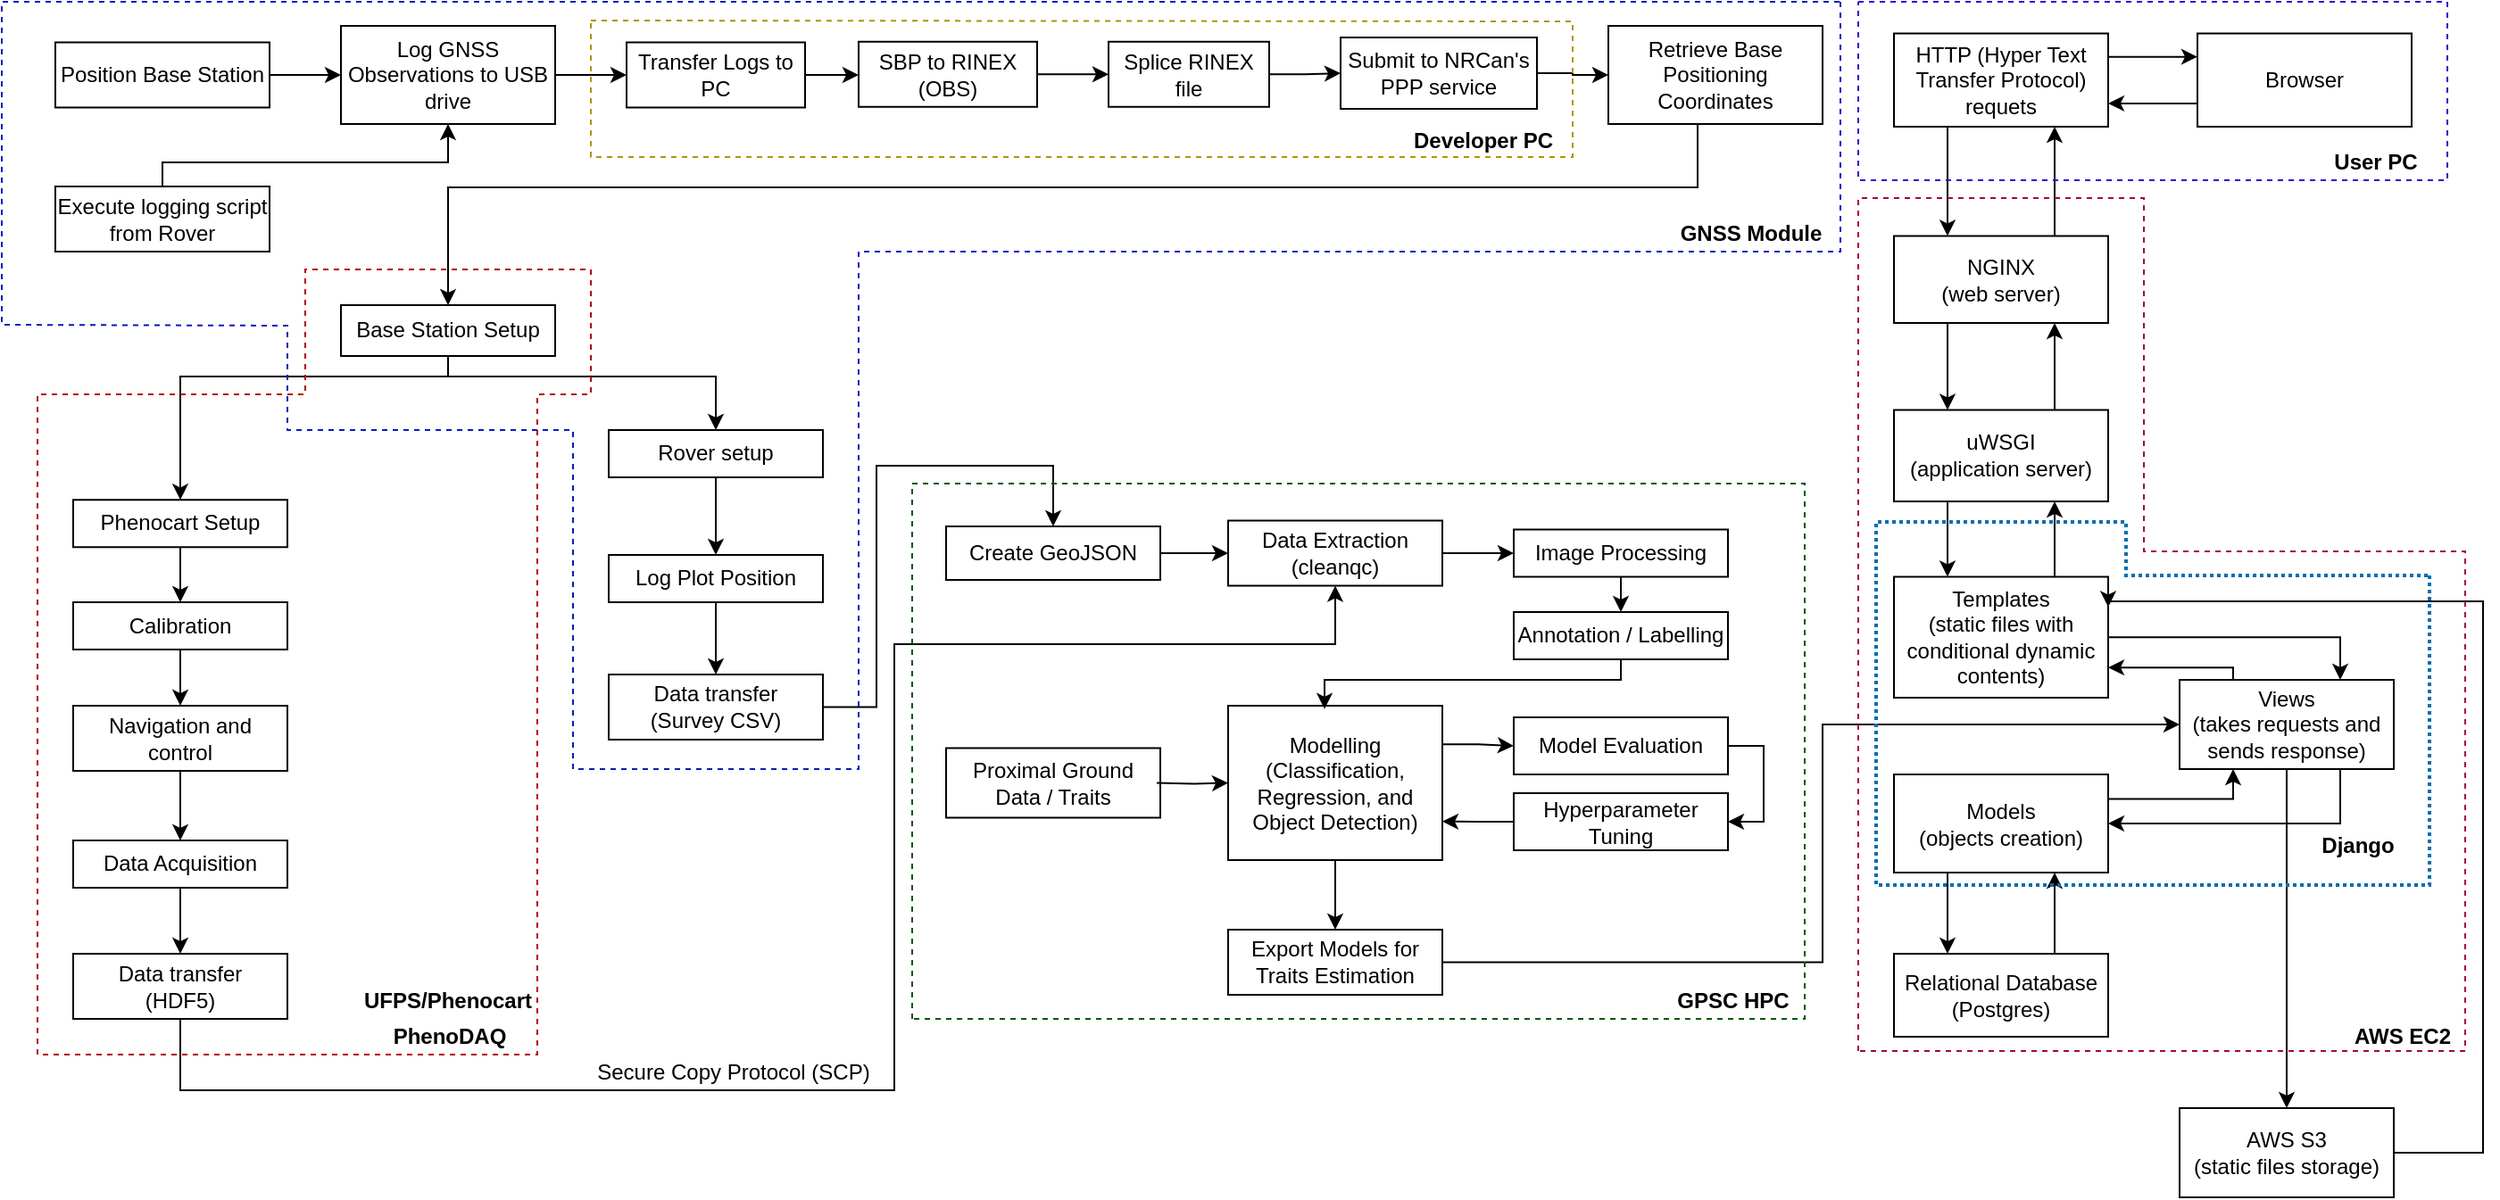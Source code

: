 <mxfile version="22.0.6" type="github">
  <diagram name="Complete" id="y3tzeOVp731qI052sBjQ">
    <mxGraphModel dx="954" dy="641" grid="1" gridSize="10" guides="1" tooltips="1" connect="1" arrows="1" fold="1" page="1" pageScale="1" pageWidth="850" pageHeight="1100" math="0" shadow="0">
      <root>
        <mxCell id="0" />
        <mxCell id="1" parent="0" />
        <mxCell id="EIoQqLv1L-An7SC59F_x-1" style="edgeStyle=orthogonalEdgeStyle;rounded=0;orthogonalLoop=1;jettySize=auto;html=1;exitX=1;exitY=0.5;exitDx=0;exitDy=0;entryX=0;entryY=0.5;entryDx=0;entryDy=0;" parent="1" source="EIoQqLv1L-An7SC59F_x-2" target="EIoQqLv1L-An7SC59F_x-6" edge="1">
          <mxGeometry relative="1" as="geometry" />
        </mxCell>
        <mxCell id="EIoQqLv1L-An7SC59F_x-2" value="Position Base Station" style="rounded=0;whiteSpace=wrap;html=1;fillColor=none;" parent="1" vertex="1">
          <mxGeometry x="170" y="142.75" width="120" height="36.5" as="geometry" />
        </mxCell>
        <mxCell id="EIoQqLv1L-An7SC59F_x-3" style="edgeStyle=orthogonalEdgeStyle;rounded=0;orthogonalLoop=1;jettySize=auto;html=1;exitX=0.5;exitY=0;exitDx=0;exitDy=0;entryX=0.5;entryY=1;entryDx=0;entryDy=0;" parent="1" source="EIoQqLv1L-An7SC59F_x-4" target="EIoQqLv1L-An7SC59F_x-6" edge="1">
          <mxGeometry relative="1" as="geometry">
            <Array as="points">
              <mxPoint x="230" y="210" />
              <mxPoint x="390" y="210" />
            </Array>
          </mxGeometry>
        </mxCell>
        <mxCell id="EIoQqLv1L-An7SC59F_x-4" value="Execute logging script from Rover" style="rounded=0;whiteSpace=wrap;html=1;fillColor=none;" parent="1" vertex="1">
          <mxGeometry x="170" y="223.5" width="120" height="36.5" as="geometry" />
        </mxCell>
        <mxCell id="xSzeaINusS-81ygbiBCG-10" style="edgeStyle=orthogonalEdgeStyle;rounded=0;orthogonalLoop=1;jettySize=auto;html=1;exitX=1;exitY=0.5;exitDx=0;exitDy=0;entryX=0;entryY=0.5;entryDx=0;entryDy=0;" parent="1" source="EIoQqLv1L-An7SC59F_x-6" target="xSzeaINusS-81ygbiBCG-8" edge="1">
          <mxGeometry relative="1" as="geometry" />
        </mxCell>
        <mxCell id="EIoQqLv1L-An7SC59F_x-6" value="Log GNSS Observations to USB drive" style="rounded=0;whiteSpace=wrap;html=1;fillColor=none;" parent="1" vertex="1">
          <mxGeometry x="330" y="133.5" width="120" height="55" as="geometry" />
        </mxCell>
        <mxCell id="EIoQqLv1L-An7SC59F_x-7" style="edgeStyle=orthogonalEdgeStyle;rounded=0;orthogonalLoop=1;jettySize=auto;html=1;exitX=1;exitY=0.5;exitDx=0;exitDy=0;entryX=0;entryY=0.5;entryDx=0;entryDy=0;" parent="1" source="EIoQqLv1L-An7SC59F_x-8" target="EIoQqLv1L-An7SC59F_x-10" edge="1">
          <mxGeometry relative="1" as="geometry" />
        </mxCell>
        <mxCell id="EIoQqLv1L-An7SC59F_x-8" value="SBP to RINEX (OBS)" style="rounded=0;whiteSpace=wrap;html=1;fillColor=none;" parent="1" vertex="1">
          <mxGeometry x="620" y="142.38" width="100" height="36.5" as="geometry" />
        </mxCell>
        <mxCell id="EIoQqLv1L-An7SC59F_x-9" style="edgeStyle=orthogonalEdgeStyle;rounded=0;orthogonalLoop=1;jettySize=auto;html=1;exitX=1;exitY=0.5;exitDx=0;exitDy=0;entryX=0;entryY=0.5;entryDx=0;entryDy=0;" parent="1" source="EIoQqLv1L-An7SC59F_x-10" target="EIoQqLv1L-An7SC59F_x-12" edge="1">
          <mxGeometry relative="1" as="geometry" />
        </mxCell>
        <mxCell id="EIoQqLv1L-An7SC59F_x-10" value="Splice RINEX file" style="rounded=0;whiteSpace=wrap;html=1;fillColor=none;" parent="1" vertex="1">
          <mxGeometry x="760" y="142.38" width="90" height="36.5" as="geometry" />
        </mxCell>
        <mxCell id="EIoQqLv1L-An7SC59F_x-11" style="edgeStyle=orthogonalEdgeStyle;rounded=0;orthogonalLoop=1;jettySize=auto;html=1;exitX=1;exitY=0.5;exitDx=0;exitDy=0;entryX=0;entryY=0.5;entryDx=0;entryDy=0;" parent="1" source="EIoQqLv1L-An7SC59F_x-12" target="EIoQqLv1L-An7SC59F_x-14" edge="1">
          <mxGeometry relative="1" as="geometry" />
        </mxCell>
        <mxCell id="EIoQqLv1L-An7SC59F_x-12" value="Submit to NRCan&#39;s PPP service" style="rounded=0;whiteSpace=wrap;html=1;fillColor=none;" parent="1" vertex="1">
          <mxGeometry x="890" y="140" width="110" height="40" as="geometry" />
        </mxCell>
        <mxCell id="EIoQqLv1L-An7SC59F_x-13" style="edgeStyle=orthogonalEdgeStyle;rounded=0;orthogonalLoop=1;jettySize=auto;html=1;exitX=0.5;exitY=1;exitDx=0;exitDy=0;entryX=0.5;entryY=0;entryDx=0;entryDy=0;" parent="1" source="EIoQqLv1L-An7SC59F_x-14" target="EIoQqLv1L-An7SC59F_x-17" edge="1">
          <mxGeometry relative="1" as="geometry">
            <Array as="points">
              <mxPoint x="1090" y="224" />
              <mxPoint x="390" y="224" />
            </Array>
          </mxGeometry>
        </mxCell>
        <mxCell id="EIoQqLv1L-An7SC59F_x-14" value="Retrieve Base Positioning Coordinates" style="rounded=0;whiteSpace=wrap;html=1;fillColor=none;" parent="1" vertex="1">
          <mxGeometry x="1040" y="133.5" width="120" height="55" as="geometry" />
        </mxCell>
        <mxCell id="EIoQqLv1L-An7SC59F_x-15" style="edgeStyle=orthogonalEdgeStyle;rounded=0;orthogonalLoop=1;jettySize=auto;html=1;exitX=0.5;exitY=1;exitDx=0;exitDy=0;entryX=0.5;entryY=0;entryDx=0;entryDy=0;" parent="1" source="EIoQqLv1L-An7SC59F_x-17" target="EIoQqLv1L-An7SC59F_x-19" edge="1">
          <mxGeometry relative="1" as="geometry">
            <Array as="points">
              <mxPoint x="390" y="330" />
              <mxPoint x="240" y="330" />
            </Array>
          </mxGeometry>
        </mxCell>
        <mxCell id="EIoQqLv1L-An7SC59F_x-16" style="edgeStyle=orthogonalEdgeStyle;rounded=0;orthogonalLoop=1;jettySize=auto;html=1;exitX=0.5;exitY=1;exitDx=0;exitDy=0;entryX=0.5;entryY=0;entryDx=0;entryDy=0;" parent="1" source="EIoQqLv1L-An7SC59F_x-17" target="EIoQqLv1L-An7SC59F_x-30" edge="1">
          <mxGeometry relative="1" as="geometry">
            <Array as="points">
              <mxPoint x="390" y="330" />
              <mxPoint x="540" y="330" />
            </Array>
          </mxGeometry>
        </mxCell>
        <mxCell id="EIoQqLv1L-An7SC59F_x-17" value="Base Station Setup" style="rounded=0;whiteSpace=wrap;html=1;fillColor=none;" parent="1" vertex="1">
          <mxGeometry x="330" y="290" width="120" height="28.5" as="geometry" />
        </mxCell>
        <mxCell id="EIoQqLv1L-An7SC59F_x-18" style="edgeStyle=orthogonalEdgeStyle;rounded=0;orthogonalLoop=1;jettySize=auto;html=1;exitX=0.5;exitY=1;exitDx=0;exitDy=0;entryX=0.5;entryY=0;entryDx=0;entryDy=0;" parent="1" source="EIoQqLv1L-An7SC59F_x-19" target="EIoQqLv1L-An7SC59F_x-21" edge="1">
          <mxGeometry relative="1" as="geometry" />
        </mxCell>
        <mxCell id="EIoQqLv1L-An7SC59F_x-19" value="Phenocart Setup" style="rounded=0;whiteSpace=wrap;html=1;fillColor=none;" parent="1" vertex="1">
          <mxGeometry x="180" y="399.13" width="120" height="26.5" as="geometry" />
        </mxCell>
        <mxCell id="EIoQqLv1L-An7SC59F_x-20" style="edgeStyle=orthogonalEdgeStyle;rounded=0;orthogonalLoop=1;jettySize=auto;html=1;exitX=0.5;exitY=1;exitDx=0;exitDy=0;entryX=0.5;entryY=0;entryDx=0;entryDy=0;" parent="1" source="EIoQqLv1L-An7SC59F_x-21" target="EIoQqLv1L-An7SC59F_x-23" edge="1">
          <mxGeometry relative="1" as="geometry" />
        </mxCell>
        <mxCell id="EIoQqLv1L-An7SC59F_x-21" value="Calibration" style="rounded=0;whiteSpace=wrap;html=1;fillColor=none;" parent="1" vertex="1">
          <mxGeometry x="180" y="456.5" width="120" height="26.5" as="geometry" />
        </mxCell>
        <mxCell id="EIoQqLv1L-An7SC59F_x-22" style="edgeStyle=orthogonalEdgeStyle;rounded=0;orthogonalLoop=1;jettySize=auto;html=1;exitX=0.5;exitY=1;exitDx=0;exitDy=0;entryX=0.5;entryY=0;entryDx=0;entryDy=0;" parent="1" source="EIoQqLv1L-An7SC59F_x-23" target="EIoQqLv1L-An7SC59F_x-25" edge="1">
          <mxGeometry relative="1" as="geometry" />
        </mxCell>
        <mxCell id="EIoQqLv1L-An7SC59F_x-23" value="Navigation and control" style="rounded=0;whiteSpace=wrap;html=1;fillColor=none;" parent="1" vertex="1">
          <mxGeometry x="180" y="514.5" width="120" height="36.5" as="geometry" />
        </mxCell>
        <mxCell id="EIoQqLv1L-An7SC59F_x-24" style="edgeStyle=orthogonalEdgeStyle;rounded=0;orthogonalLoop=1;jettySize=auto;html=1;exitX=0.5;exitY=1;exitDx=0;exitDy=0;entryX=0.5;entryY=0;entryDx=0;entryDy=0;" parent="1" source="EIoQqLv1L-An7SC59F_x-25" target="EIoQqLv1L-An7SC59F_x-27" edge="1">
          <mxGeometry relative="1" as="geometry" />
        </mxCell>
        <mxCell id="EIoQqLv1L-An7SC59F_x-25" value="Data Acquisition" style="rounded=0;whiteSpace=wrap;html=1;fillColor=none;" parent="1" vertex="1">
          <mxGeometry x="180" y="590" width="120" height="26.5" as="geometry" />
        </mxCell>
        <mxCell id="04zkGbfsQcUfVDSzJjtB-3" style="edgeStyle=orthogonalEdgeStyle;rounded=0;orthogonalLoop=1;jettySize=auto;html=1;exitX=0.5;exitY=1;exitDx=0;exitDy=0;entryX=0.5;entryY=1;entryDx=0;entryDy=0;" edge="1" parent="1" source="EIoQqLv1L-An7SC59F_x-27" target="EIoQqLv1L-An7SC59F_x-38">
          <mxGeometry relative="1" as="geometry">
            <Array as="points">
              <mxPoint x="240" y="730" />
              <mxPoint x="640" y="730" />
              <mxPoint x="640" y="480" />
              <mxPoint x="887" y="480" />
            </Array>
          </mxGeometry>
        </mxCell>
        <mxCell id="EIoQqLv1L-An7SC59F_x-27" value="Data transfer&lt;br&gt;(HDF5)" style="rounded=0;whiteSpace=wrap;html=1;fillColor=none;" parent="1" vertex="1">
          <mxGeometry x="180" y="653.5" width="120" height="36.5" as="geometry" />
        </mxCell>
        <mxCell id="EIoQqLv1L-An7SC59F_x-29" style="edgeStyle=orthogonalEdgeStyle;rounded=0;orthogonalLoop=1;jettySize=auto;html=1;exitX=0.5;exitY=1;exitDx=0;exitDy=0;entryX=0.5;entryY=0;entryDx=0;entryDy=0;" parent="1" source="EIoQqLv1L-An7SC59F_x-30" target="EIoQqLv1L-An7SC59F_x-32" edge="1">
          <mxGeometry relative="1" as="geometry" />
        </mxCell>
        <mxCell id="EIoQqLv1L-An7SC59F_x-30" value="Rover setup" style="rounded=0;whiteSpace=wrap;html=1;fillColor=none;" parent="1" vertex="1">
          <mxGeometry x="480" y="360" width="120" height="26.5" as="geometry" />
        </mxCell>
        <mxCell id="EIoQqLv1L-An7SC59F_x-31" style="edgeStyle=orthogonalEdgeStyle;rounded=0;orthogonalLoop=1;jettySize=auto;html=1;exitX=0.5;exitY=1;exitDx=0;exitDy=0;entryX=0.5;entryY=0;entryDx=0;entryDy=0;" parent="1" source="EIoQqLv1L-An7SC59F_x-32" target="EIoQqLv1L-An7SC59F_x-34" edge="1">
          <mxGeometry relative="1" as="geometry" />
        </mxCell>
        <mxCell id="EIoQqLv1L-An7SC59F_x-32" value="Log Plot Position" style="rounded=0;whiteSpace=wrap;html=1;fillColor=none;" parent="1" vertex="1">
          <mxGeometry x="480" y="430" width="120" height="26.5" as="geometry" />
        </mxCell>
        <mxCell id="xAsmkoYTmVXc8flxGDUQ-5" style="edgeStyle=orthogonalEdgeStyle;rounded=0;orthogonalLoop=1;jettySize=auto;html=1;exitX=1;exitY=0.5;exitDx=0;exitDy=0;entryX=0.5;entryY=0;entryDx=0;entryDy=0;" parent="1" source="EIoQqLv1L-An7SC59F_x-34" target="EIoQqLv1L-An7SC59F_x-36" edge="1">
          <mxGeometry relative="1" as="geometry">
            <Array as="points">
              <mxPoint x="630" y="515" />
              <mxPoint x="630" y="380" />
              <mxPoint x="729" y="380" />
            </Array>
          </mxGeometry>
        </mxCell>
        <mxCell id="EIoQqLv1L-An7SC59F_x-34" value="Data transfer &lt;br&gt;(Survey CSV)" style="rounded=0;whiteSpace=wrap;html=1;fillColor=none;" parent="1" vertex="1">
          <mxGeometry x="480" y="497" width="120" height="36.5" as="geometry" />
        </mxCell>
        <mxCell id="04zkGbfsQcUfVDSzJjtB-2" style="edgeStyle=orthogonalEdgeStyle;rounded=0;orthogonalLoop=1;jettySize=auto;html=1;exitX=1;exitY=0.5;exitDx=0;exitDy=0;entryX=0;entryY=0.5;entryDx=0;entryDy=0;" edge="1" parent="1" source="EIoQqLv1L-An7SC59F_x-36" target="EIoQqLv1L-An7SC59F_x-38">
          <mxGeometry relative="1" as="geometry" />
        </mxCell>
        <mxCell id="EIoQqLv1L-An7SC59F_x-36" value="Create GeoJSON" style="rounded=0;whiteSpace=wrap;html=1;fillColor=none;" parent="1" vertex="1">
          <mxGeometry x="669" y="414" width="120" height="30" as="geometry" />
        </mxCell>
        <mxCell id="xAsmkoYTmVXc8flxGDUQ-9" style="edgeStyle=orthogonalEdgeStyle;rounded=0;orthogonalLoop=1;jettySize=auto;html=1;exitX=1;exitY=0.5;exitDx=0;exitDy=0;entryX=0;entryY=0.5;entryDx=0;entryDy=0;" parent="1" source="EIoQqLv1L-An7SC59F_x-38" target="EIoQqLv1L-An7SC59F_x-40" edge="1">
          <mxGeometry relative="1" as="geometry" />
        </mxCell>
        <mxCell id="EIoQqLv1L-An7SC59F_x-38" value="Data Extraction&lt;br&gt;(cleanqc)" style="rounded=0;whiteSpace=wrap;html=1;fillColor=none;" parent="1" vertex="1">
          <mxGeometry x="827" y="410.75" width="120" height="36.5" as="geometry" />
        </mxCell>
        <mxCell id="04zkGbfsQcUfVDSzJjtB-1" style="edgeStyle=orthogonalEdgeStyle;rounded=0;orthogonalLoop=1;jettySize=auto;html=1;exitX=0.5;exitY=1;exitDx=0;exitDy=0;entryX=0.5;entryY=0;entryDx=0;entryDy=0;" edge="1" parent="1" source="EIoQqLv1L-An7SC59F_x-40" target="EIoQqLv1L-An7SC59F_x-41">
          <mxGeometry relative="1" as="geometry" />
        </mxCell>
        <mxCell id="EIoQqLv1L-An7SC59F_x-40" value="Image Processing" style="rounded=0;whiteSpace=wrap;html=1;fillColor=none;" parent="1" vertex="1">
          <mxGeometry x="987" y="415.75" width="120" height="26.5" as="geometry" />
        </mxCell>
        <mxCell id="EIoQqLv1L-An7SC59F_x-41" value="Annotation / Labelling" style="rounded=0;whiteSpace=wrap;html=1;fillColor=none;" parent="1" vertex="1">
          <mxGeometry x="987" y="462" width="120" height="26.5" as="geometry" />
        </mxCell>
        <mxCell id="EIoQqLv1L-An7SC59F_x-42" style="edgeStyle=orthogonalEdgeStyle;rounded=0;orthogonalLoop=1;jettySize=auto;html=1;exitX=0.5;exitY=1;exitDx=0;exitDy=0;" parent="1" source="EIoQqLv1L-An7SC59F_x-43" target="EIoQqLv1L-An7SC59F_x-50" edge="1">
          <mxGeometry relative="1" as="geometry" />
        </mxCell>
        <mxCell id="jn7o5Xkk-PxlietVmYXm-3" style="edgeStyle=orthogonalEdgeStyle;rounded=0;orthogonalLoop=1;jettySize=auto;html=1;exitX=1;exitY=0.25;exitDx=0;exitDy=0;entryX=0;entryY=0.5;entryDx=0;entryDy=0;" parent="1" source="EIoQqLv1L-An7SC59F_x-43" target="EIoQqLv1L-An7SC59F_x-48" edge="1">
          <mxGeometry relative="1" as="geometry" />
        </mxCell>
        <mxCell id="EIoQqLv1L-An7SC59F_x-43" value="Modelling (Classification, Regression, and Object Detection)" style="rounded=0;whiteSpace=wrap;html=1;fillColor=none;" parent="1" vertex="1">
          <mxGeometry x="827" y="514.5" width="120" height="86.5" as="geometry" />
        </mxCell>
        <mxCell id="EIoQqLv1L-An7SC59F_x-44" style="edgeStyle=orthogonalEdgeStyle;rounded=0;orthogonalLoop=1;jettySize=auto;html=1;exitX=1;exitY=0.5;exitDx=0;exitDy=0;entryX=0;entryY=0.5;entryDx=0;entryDy=0;" parent="1" target="EIoQqLv1L-An7SC59F_x-43" edge="1">
          <mxGeometry relative="1" as="geometry">
            <mxPoint x="787" y="557.75" as="sourcePoint" />
          </mxGeometry>
        </mxCell>
        <mxCell id="EIoQqLv1L-An7SC59F_x-45" value="Proximal Ground Data / Traits" style="rounded=0;whiteSpace=wrap;html=1;fillColor=none;" parent="1" vertex="1">
          <mxGeometry x="669" y="538.25" width="120" height="39" as="geometry" />
        </mxCell>
        <mxCell id="xAsmkoYTmVXc8flxGDUQ-6" style="edgeStyle=orthogonalEdgeStyle;rounded=0;orthogonalLoop=1;jettySize=auto;html=1;exitX=1;exitY=0.5;exitDx=0;exitDy=0;entryX=1;entryY=0.5;entryDx=0;entryDy=0;" parent="1" source="EIoQqLv1L-An7SC59F_x-48" target="EIoQqLv1L-An7SC59F_x-52" edge="1">
          <mxGeometry relative="1" as="geometry" />
        </mxCell>
        <mxCell id="EIoQqLv1L-An7SC59F_x-48" value="Model Evaluation" style="rounded=0;whiteSpace=wrap;html=1;fillColor=none;" parent="1" vertex="1">
          <mxGeometry x="987" y="521" width="120" height="32" as="geometry" />
        </mxCell>
        <mxCell id="04zkGbfsQcUfVDSzJjtB-5" style="edgeStyle=orthogonalEdgeStyle;rounded=0;orthogonalLoop=1;jettySize=auto;html=1;exitX=1;exitY=0.5;exitDx=0;exitDy=0;entryX=0;entryY=0.5;entryDx=0;entryDy=0;" edge="1" parent="1" source="EIoQqLv1L-An7SC59F_x-50" target="EIoQqLv1L-An7SC59F_x-65">
          <mxGeometry relative="1" as="geometry">
            <Array as="points">
              <mxPoint x="1160" y="658" />
              <mxPoint x="1160" y="525" />
            </Array>
          </mxGeometry>
        </mxCell>
        <mxCell id="EIoQqLv1L-An7SC59F_x-50" value="Export Models for Traits Estimation" style="rounded=0;whiteSpace=wrap;html=1;fillColor=none;" parent="1" vertex="1">
          <mxGeometry x="827" y="640" width="120" height="36.5" as="geometry" />
        </mxCell>
        <mxCell id="EIoQqLv1L-An7SC59F_x-51" style="edgeStyle=orthogonalEdgeStyle;rounded=0;orthogonalLoop=1;jettySize=auto;html=1;exitX=0;exitY=0.5;exitDx=0;exitDy=0;entryX=1;entryY=0.75;entryDx=0;entryDy=0;" parent="1" source="EIoQqLv1L-An7SC59F_x-52" target="EIoQqLv1L-An7SC59F_x-43" edge="1">
          <mxGeometry relative="1" as="geometry" />
        </mxCell>
        <mxCell id="EIoQqLv1L-An7SC59F_x-52" value="Hyperparameter Tuning" style="rounded=0;whiteSpace=wrap;html=1;fillColor=none;" parent="1" vertex="1">
          <mxGeometry x="987" y="563.5" width="120" height="32" as="geometry" />
        </mxCell>
        <mxCell id="EIoQqLv1L-An7SC59F_x-53" style="edgeStyle=orthogonalEdgeStyle;rounded=0;orthogonalLoop=1;jettySize=auto;html=1;exitX=0.5;exitY=1;exitDx=0;exitDy=0;entryX=0.45;entryY=0.022;entryDx=0;entryDy=0;entryPerimeter=0;" parent="1" source="EIoQqLv1L-An7SC59F_x-41" target="EIoQqLv1L-An7SC59F_x-43" edge="1">
          <mxGeometry relative="1" as="geometry">
            <Array as="points">
              <mxPoint x="1047" y="500" />
              <mxPoint x="881" y="500" />
            </Array>
          </mxGeometry>
        </mxCell>
        <mxCell id="EIoQqLv1L-An7SC59F_x-54" style="edgeStyle=orthogonalEdgeStyle;rounded=0;orthogonalLoop=1;jettySize=auto;html=1;exitX=0.25;exitY=1;exitDx=0;exitDy=0;entryX=0.25;entryY=0;entryDx=0;entryDy=0;" parent="1" source="EIoQqLv1L-An7SC59F_x-55" target="EIoQqLv1L-An7SC59F_x-58" edge="1">
          <mxGeometry relative="1" as="geometry" />
        </mxCell>
        <mxCell id="xSzeaINusS-81ygbiBCG-4" style="edgeStyle=orthogonalEdgeStyle;rounded=0;orthogonalLoop=1;jettySize=auto;html=1;exitX=1;exitY=0.25;exitDx=0;exitDy=0;entryX=0;entryY=0.25;entryDx=0;entryDy=0;" parent="1" source="EIoQqLv1L-An7SC59F_x-55" target="xSzeaINusS-81ygbiBCG-1" edge="1">
          <mxGeometry relative="1" as="geometry" />
        </mxCell>
        <mxCell id="EIoQqLv1L-An7SC59F_x-55" value="HTTP (Hyper Text Transfer Protocol) requets" style="rounded=0;whiteSpace=wrap;html=1;fillColor=none;labelBackgroundColor=none;" parent="1" vertex="1">
          <mxGeometry x="1200" y="137.75" width="120" height="52.25" as="geometry" />
        </mxCell>
        <mxCell id="EIoQqLv1L-An7SC59F_x-57" style="edgeStyle=orthogonalEdgeStyle;rounded=0;orthogonalLoop=1;jettySize=auto;html=1;exitX=0.75;exitY=0;exitDx=0;exitDy=0;entryX=0.75;entryY=1;entryDx=0;entryDy=0;" parent="1" source="EIoQqLv1L-An7SC59F_x-58" target="EIoQqLv1L-An7SC59F_x-55" edge="1">
          <mxGeometry relative="1" as="geometry" />
        </mxCell>
        <mxCell id="xSzeaINusS-81ygbiBCG-2" style="edgeStyle=orthogonalEdgeStyle;rounded=0;orthogonalLoop=1;jettySize=auto;html=1;exitX=0.25;exitY=1;exitDx=0;exitDy=0;entryX=0.25;entryY=0;entryDx=0;entryDy=0;" parent="1" source="EIoQqLv1L-An7SC59F_x-58" target="EIoQqLv1L-An7SC59F_x-61" edge="1">
          <mxGeometry relative="1" as="geometry" />
        </mxCell>
        <mxCell id="EIoQqLv1L-An7SC59F_x-58" value="NGINX&lt;br&gt;(web server)" style="rounded=0;whiteSpace=wrap;html=1;fillColor=none;" parent="1" vertex="1">
          <mxGeometry x="1200" y="251.25" width="120" height="48.75" as="geometry" />
        </mxCell>
        <mxCell id="EIoQqLv1L-An7SC59F_x-59" style="edgeStyle=orthogonalEdgeStyle;rounded=0;orthogonalLoop=1;jettySize=auto;html=1;exitX=0.25;exitY=1;exitDx=0;exitDy=0;entryX=0.25;entryY=0;entryDx=0;entryDy=0;" parent="1" source="EIoQqLv1L-An7SC59F_x-61" target="EIoQqLv1L-An7SC59F_x-71" edge="1">
          <mxGeometry relative="1" as="geometry" />
        </mxCell>
        <mxCell id="EIoQqLv1L-An7SC59F_x-60" style="edgeStyle=orthogonalEdgeStyle;rounded=0;orthogonalLoop=1;jettySize=auto;html=1;exitX=0.75;exitY=0;exitDx=0;exitDy=0;entryX=0.75;entryY=1;entryDx=0;entryDy=0;" parent="1" source="EIoQqLv1L-An7SC59F_x-61" target="EIoQqLv1L-An7SC59F_x-58" edge="1">
          <mxGeometry relative="1" as="geometry" />
        </mxCell>
        <mxCell id="EIoQqLv1L-An7SC59F_x-61" value="uWSGI&lt;br&gt;(application server)" style="rounded=0;whiteSpace=wrap;html=1;fillColor=none;" parent="1" vertex="1">
          <mxGeometry x="1200" y="348.75" width="120" height="51.25" as="geometry" />
        </mxCell>
        <mxCell id="EIoQqLv1L-An7SC59F_x-62" style="edgeStyle=orthogonalEdgeStyle;rounded=0;orthogonalLoop=1;jettySize=auto;html=1;exitX=0.75;exitY=1;exitDx=0;exitDy=0;entryX=1;entryY=0.5;entryDx=0;entryDy=0;" parent="1" source="EIoQqLv1L-An7SC59F_x-65" target="EIoQqLv1L-An7SC59F_x-68" edge="1">
          <mxGeometry relative="1" as="geometry" />
        </mxCell>
        <mxCell id="EIoQqLv1L-An7SC59F_x-63" style="edgeStyle=orthogonalEdgeStyle;rounded=0;orthogonalLoop=1;jettySize=auto;html=1;exitX=0.5;exitY=1;exitDx=0;exitDy=0;" parent="1" source="EIoQqLv1L-An7SC59F_x-65" target="EIoQqLv1L-An7SC59F_x-73" edge="1">
          <mxGeometry relative="1" as="geometry">
            <mxPoint x="1420" y="670" as="targetPoint" />
          </mxGeometry>
        </mxCell>
        <mxCell id="EIoQqLv1L-An7SC59F_x-64" style="edgeStyle=orthogonalEdgeStyle;rounded=0;orthogonalLoop=1;jettySize=auto;html=1;exitX=0.25;exitY=0;exitDx=0;exitDy=0;entryX=1;entryY=0.75;entryDx=0;entryDy=0;" parent="1" source="EIoQqLv1L-An7SC59F_x-65" target="EIoQqLv1L-An7SC59F_x-71" edge="1">
          <mxGeometry relative="1" as="geometry">
            <Array as="points">
              <mxPoint x="1390" y="493" />
            </Array>
          </mxGeometry>
        </mxCell>
        <mxCell id="EIoQqLv1L-An7SC59F_x-65" value="Views &lt;br&gt;(takes requests and sends response)" style="rounded=0;whiteSpace=wrap;html=1;fillColor=none;" parent="1" vertex="1">
          <mxGeometry x="1360" y="500" width="120" height="50" as="geometry" />
        </mxCell>
        <mxCell id="EIoQqLv1L-An7SC59F_x-66" style="edgeStyle=orthogonalEdgeStyle;rounded=0;orthogonalLoop=1;jettySize=auto;html=1;exitX=0.25;exitY=1;exitDx=0;exitDy=0;entryX=0.25;entryY=0;entryDx=0;entryDy=0;" parent="1" source="EIoQqLv1L-An7SC59F_x-68" target="EIoQqLv1L-An7SC59F_x-75" edge="1">
          <mxGeometry relative="1" as="geometry" />
        </mxCell>
        <mxCell id="EIoQqLv1L-An7SC59F_x-67" style="edgeStyle=orthogonalEdgeStyle;rounded=0;orthogonalLoop=1;jettySize=auto;html=1;exitX=1;exitY=0.25;exitDx=0;exitDy=0;entryX=0.25;entryY=1;entryDx=0;entryDy=0;" parent="1" source="EIoQqLv1L-An7SC59F_x-68" target="EIoQqLv1L-An7SC59F_x-65" edge="1">
          <mxGeometry relative="1" as="geometry">
            <Array as="points">
              <mxPoint x="1390" y="567" />
            </Array>
          </mxGeometry>
        </mxCell>
        <mxCell id="EIoQqLv1L-An7SC59F_x-68" value="Models&lt;br&gt;(objects creation)" style="rounded=0;whiteSpace=wrap;html=1;fillColor=none;" parent="1" vertex="1">
          <mxGeometry x="1200" y="553" width="120" height="55" as="geometry" />
        </mxCell>
        <mxCell id="EIoQqLv1L-An7SC59F_x-69" style="edgeStyle=orthogonalEdgeStyle;rounded=0;orthogonalLoop=1;jettySize=auto;html=1;exitX=0.75;exitY=0;exitDx=0;exitDy=0;entryX=0.75;entryY=1;entryDx=0;entryDy=0;" parent="1" source="EIoQqLv1L-An7SC59F_x-71" target="EIoQqLv1L-An7SC59F_x-61" edge="1">
          <mxGeometry relative="1" as="geometry" />
        </mxCell>
        <mxCell id="EIoQqLv1L-An7SC59F_x-70" style="edgeStyle=orthogonalEdgeStyle;rounded=0;orthogonalLoop=1;jettySize=auto;html=1;exitX=1;exitY=0.5;exitDx=0;exitDy=0;entryX=0.75;entryY=0;entryDx=0;entryDy=0;" parent="1" source="EIoQqLv1L-An7SC59F_x-71" target="EIoQqLv1L-An7SC59F_x-65" edge="1">
          <mxGeometry relative="1" as="geometry" />
        </mxCell>
        <mxCell id="EIoQqLv1L-An7SC59F_x-71" value="Templates&lt;br&gt;(static files with conditional dynamic contents)" style="rounded=0;whiteSpace=wrap;html=1;fillColor=none;" parent="1" vertex="1">
          <mxGeometry x="1200" y="442.25" width="120" height="67.75" as="geometry" />
        </mxCell>
        <mxCell id="xAsmkoYTmVXc8flxGDUQ-10" style="edgeStyle=orthogonalEdgeStyle;rounded=0;orthogonalLoop=1;jettySize=auto;html=1;exitX=1;exitY=0.5;exitDx=0;exitDy=0;entryX=1;entryY=0.25;entryDx=0;entryDy=0;" parent="1" source="EIoQqLv1L-An7SC59F_x-73" target="EIoQqLv1L-An7SC59F_x-71" edge="1">
          <mxGeometry relative="1" as="geometry">
            <Array as="points">
              <mxPoint x="1530" y="765" />
              <mxPoint x="1530" y="456" />
            </Array>
          </mxGeometry>
        </mxCell>
        <mxCell id="EIoQqLv1L-An7SC59F_x-73" value="AWS S3&lt;br&gt;(static files storage)" style="rounded=0;whiteSpace=wrap;html=1;fillColor=none;" parent="1" vertex="1">
          <mxGeometry x="1360" y="740" width="120" height="50" as="geometry" />
        </mxCell>
        <mxCell id="EIoQqLv1L-An7SC59F_x-74" style="edgeStyle=orthogonalEdgeStyle;rounded=0;orthogonalLoop=1;jettySize=auto;html=1;exitX=0.75;exitY=0;exitDx=0;exitDy=0;entryX=0.75;entryY=1;entryDx=0;entryDy=0;" parent="1" source="EIoQqLv1L-An7SC59F_x-75" target="EIoQqLv1L-An7SC59F_x-68" edge="1">
          <mxGeometry relative="1" as="geometry" />
        </mxCell>
        <mxCell id="jn7o5Xkk-PxlietVmYXm-5" value="" style="endArrow=none;dashed=1;html=1;rounded=0;fillColor=#0050ef;strokeColor=#001DBC;" parent="1" edge="1">
          <mxGeometry width="50" height="50" relative="1" as="geometry">
            <mxPoint x="1170" y="120" as="sourcePoint" />
            <mxPoint x="1170" y="120" as="targetPoint" />
            <Array as="points">
              <mxPoint x="1170" y="260" />
              <mxPoint x="620" y="260" />
              <mxPoint x="620" y="550" />
              <mxPoint x="460" y="550" />
              <mxPoint x="460" y="360" />
              <mxPoint x="300" y="360" />
              <mxPoint x="300" y="301.5" />
              <mxPoint x="140" y="301" />
              <mxPoint x="140" y="120" />
            </Array>
          </mxGeometry>
        </mxCell>
        <mxCell id="EIoQqLv1L-An7SC59F_x-75" value="Relational Database&lt;br&gt;(Postgres)" style="rounded=0;whiteSpace=wrap;html=1;fillColor=none;" parent="1" vertex="1">
          <mxGeometry x="1200" y="653.5" width="120" height="46.5" as="geometry" />
        </mxCell>
        <mxCell id="jn7o5Xkk-PxlietVmYXm-6" value="" style="endArrow=none;dashed=1;html=1;rounded=0;fillColor=#e51400;strokeColor=#B20000;" parent="1" edge="1">
          <mxGeometry width="50" height="50" relative="1" as="geometry">
            <mxPoint x="160" y="710" as="sourcePoint" />
            <mxPoint x="160" y="710" as="targetPoint" />
            <Array as="points">
              <mxPoint x="160" y="340" />
              <mxPoint x="310" y="340" />
              <mxPoint x="310" y="270" />
              <mxPoint x="470" y="270" />
              <mxPoint x="470" y="340" />
              <mxPoint x="440" y="340" />
              <mxPoint x="440" y="710" />
            </Array>
          </mxGeometry>
        </mxCell>
        <mxCell id="jn7o5Xkk-PxlietVmYXm-8" value="" style="endArrow=none;dashed=1;html=1;rounded=0;fillColor=#008a00;strokeColor=#005700;" parent="1" edge="1">
          <mxGeometry width="50" height="50" relative="1" as="geometry">
            <mxPoint x="650" y="690" as="sourcePoint" />
            <mxPoint x="650" y="690" as="targetPoint" />
            <Array as="points">
              <mxPoint x="650" y="390" />
              <mxPoint x="1150" y="390" />
              <mxPoint x="1150" y="690" />
            </Array>
          </mxGeometry>
        </mxCell>
        <mxCell id="jn7o5Xkk-PxlietVmYXm-9" value="" style="endArrow=none;dashed=1;html=1;rounded=0;fillColor=#d80073;strokeColor=#A50040;" parent="1" edge="1">
          <mxGeometry width="50" height="50" relative="1" as="geometry">
            <mxPoint x="1180" y="708" as="sourcePoint" />
            <mxPoint x="1180" y="708" as="targetPoint" />
            <Array as="points">
              <mxPoint x="1180" y="230" />
              <mxPoint x="1340" y="230" />
              <mxPoint x="1340" y="428" />
              <mxPoint x="1520" y="428" />
              <mxPoint x="1520" y="708" />
            </Array>
          </mxGeometry>
        </mxCell>
        <mxCell id="jn7o5Xkk-PxlietVmYXm-10" value="&lt;b&gt;GNSS Module&lt;/b&gt;" style="text;html=1;strokeColor=none;fillColor=none;align=center;verticalAlign=middle;whiteSpace=wrap;rounded=0;" parent="1" vertex="1">
          <mxGeometry x="1070" y="240" width="100" height="20" as="geometry" />
        </mxCell>
        <mxCell id="jn7o5Xkk-PxlietVmYXm-12" value="&lt;b&gt;UFPS/Phenocart&lt;/b&gt;" style="text;html=1;strokeColor=none;fillColor=none;align=center;verticalAlign=middle;whiteSpace=wrap;rounded=0;" parent="1" vertex="1">
          <mxGeometry x="345" y="670" width="90" height="20" as="geometry" />
        </mxCell>
        <mxCell id="jn7o5Xkk-PxlietVmYXm-13" value="&lt;b&gt;GPSC HPC&lt;/b&gt;" style="text;html=1;strokeColor=none;fillColor=none;align=center;verticalAlign=middle;whiteSpace=wrap;rounded=0;" parent="1" vertex="1">
          <mxGeometry x="1070" y="670" width="80" height="20" as="geometry" />
        </mxCell>
        <mxCell id="jn7o5Xkk-PxlietVmYXm-14" value="&lt;b&gt;AWS EC2&lt;/b&gt;" style="text;html=1;strokeColor=none;fillColor=none;align=center;verticalAlign=middle;whiteSpace=wrap;rounded=0;" parent="1" vertex="1">
          <mxGeometry x="1450" y="690" width="70" height="20" as="geometry" />
        </mxCell>
        <mxCell id="jn7o5Xkk-PxlietVmYXm-16" value="&lt;b&gt;PhenoDAQ&lt;/b&gt;" style="text;html=1;strokeColor=none;fillColor=none;align=center;verticalAlign=middle;whiteSpace=wrap;rounded=0;" parent="1" vertex="1">
          <mxGeometry x="346" y="690" width="90" height="20" as="geometry" />
        </mxCell>
        <mxCell id="jn7o5Xkk-PxlietVmYXm-20" value="" style="endArrow=none;dashed=1;html=1;strokeWidth=2;rounded=0;fillColor=#1ba1e2;strokeColor=#006EAF;dashPattern=1 1;" parent="1" edge="1">
          <mxGeometry width="50" height="50" relative="1" as="geometry">
            <mxPoint x="1500" y="441.5" as="sourcePoint" />
            <mxPoint x="1500" y="441.5" as="targetPoint" />
            <Array as="points">
              <mxPoint x="1500" y="615" />
              <mxPoint x="1190" y="615" />
              <mxPoint x="1190" y="411.5" />
              <mxPoint x="1330" y="411.5" />
              <mxPoint x="1330" y="441.5" />
            </Array>
          </mxGeometry>
        </mxCell>
        <mxCell id="jn7o5Xkk-PxlietVmYXm-23" value="&lt;b&gt;Django&lt;/b&gt;" style="text;html=1;strokeColor=none;fillColor=none;align=center;verticalAlign=middle;whiteSpace=wrap;rounded=0;" parent="1" vertex="1">
          <mxGeometry x="1420" y="578" width="80" height="30" as="geometry" />
        </mxCell>
        <mxCell id="xSzeaINusS-81ygbiBCG-5" style="edgeStyle=orthogonalEdgeStyle;rounded=0;orthogonalLoop=1;jettySize=auto;html=1;exitX=0;exitY=0.75;exitDx=0;exitDy=0;entryX=1;entryY=0.75;entryDx=0;entryDy=0;" parent="1" source="xSzeaINusS-81ygbiBCG-1" target="EIoQqLv1L-An7SC59F_x-55" edge="1">
          <mxGeometry relative="1" as="geometry" />
        </mxCell>
        <mxCell id="xSzeaINusS-81ygbiBCG-1" value="Browser" style="rounded=0;whiteSpace=wrap;html=1;fillColor=none;labelBackgroundColor=none;" parent="1" vertex="1">
          <mxGeometry x="1370" y="137.75" width="120" height="52.25" as="geometry" />
        </mxCell>
        <mxCell id="xSzeaINusS-81ygbiBCG-6" value="" style="endArrow=none;dashed=1;html=1;strokeWidth=1;rounded=0;fillColor=#6a00ff;strokeColor=#3700CC;" parent="1" edge="1">
          <mxGeometry width="50" height="50" relative="1" as="geometry">
            <mxPoint x="1180" y="120" as="sourcePoint" />
            <mxPoint x="1180" y="120" as="targetPoint" />
            <Array as="points">
              <mxPoint x="1510" y="120" />
              <mxPoint x="1510" y="220" />
              <mxPoint x="1180" y="220" />
            </Array>
          </mxGeometry>
        </mxCell>
        <mxCell id="xSzeaINusS-81ygbiBCG-7" value="&lt;b&gt;User PC&lt;/b&gt;" style="text;html=1;strokeColor=none;fillColor=none;align=center;verticalAlign=middle;whiteSpace=wrap;rounded=0;" parent="1" vertex="1">
          <mxGeometry x="1430" y="200" width="80" height="20" as="geometry" />
        </mxCell>
        <mxCell id="xSzeaINusS-81ygbiBCG-11" style="edgeStyle=orthogonalEdgeStyle;rounded=0;orthogonalLoop=1;jettySize=auto;html=1;exitX=1;exitY=0.5;exitDx=0;exitDy=0;entryX=0;entryY=0.5;entryDx=0;entryDy=0;" parent="1" source="xSzeaINusS-81ygbiBCG-8" target="EIoQqLv1L-An7SC59F_x-8" edge="1">
          <mxGeometry relative="1" as="geometry" />
        </mxCell>
        <mxCell id="xSzeaINusS-81ygbiBCG-8" value="Transfer Logs to PC" style="rounded=0;whiteSpace=wrap;html=1;fillColor=none;" parent="1" vertex="1">
          <mxGeometry x="490" y="142.75" width="100" height="36.5" as="geometry" />
        </mxCell>
        <mxCell id="xSzeaINusS-81ygbiBCG-12" value="" style="endArrow=none;dashed=1;html=1;strokeWidth=1;rounded=0;fillColor=#e3c800;strokeColor=#B09500;" parent="1" edge="1">
          <mxGeometry width="50" height="50" relative="1" as="geometry">
            <mxPoint x="470" y="130.5" as="sourcePoint" />
            <mxPoint x="470" y="130.5" as="targetPoint" />
            <Array as="points">
              <mxPoint x="1020" y="131" />
              <mxPoint x="1020" y="207" />
              <mxPoint x="470" y="207" />
            </Array>
          </mxGeometry>
        </mxCell>
        <mxCell id="xSzeaINusS-81ygbiBCG-14" value="&lt;b&gt;Developer PC&lt;/b&gt;" style="text;html=1;strokeColor=none;fillColor=none;align=center;verticalAlign=middle;whiteSpace=wrap;rounded=0;" parent="1" vertex="1">
          <mxGeometry x="920" y="188" width="100" height="20" as="geometry" />
        </mxCell>
        <mxCell id="04zkGbfsQcUfVDSzJjtB-6" value="Secure Copy Protocol (SCP)" style="text;html=1;strokeColor=none;fillColor=none;align=center;verticalAlign=middle;whiteSpace=wrap;rounded=0;" vertex="1" parent="1">
          <mxGeometry x="460" y="710" width="180" height="20" as="geometry" />
        </mxCell>
      </root>
    </mxGraphModel>
  </diagram>
</mxfile>

